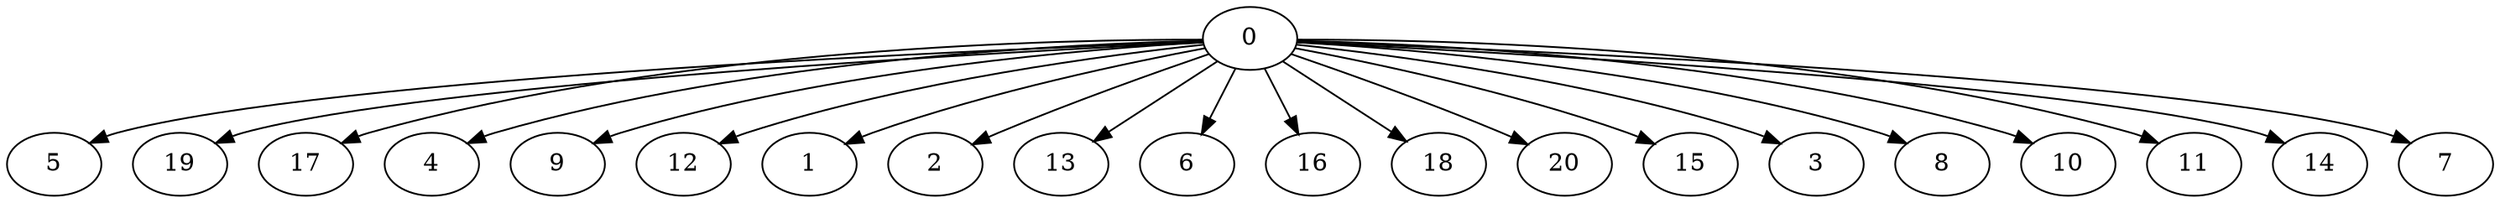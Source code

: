 digraph "Fork_Nodes_21_CCR_9.99_WeightType_Random" {
	graph ["Duplicate states"=0,
		GraphType=Fork,
		"Max states in OPEN"=0,
		Modes="120000ms; topo-ordered tasks, ; Pruning: task equivalence, fixed order ready list, ; F-value: ; Optimisation: best schedule length (\
SL) optimisation on equal, ",
		NumberOfTasks=21,
		"Pruned using list schedule length"=5542,
		"States removed from OPEN"=0,
		TargetSystem="Homogeneous-4",
		"Time to schedule (ms)"=358,
		"Total idle time"=137,
		"Total schedule length"=64,
		"Total sequential time"=117,
		"Total states created"=18662
	];
	0	["Finish time"=3,
		Processor=0,
		"Start time"=0,
		Weight=3];
	5	["Finish time"=64,
		Processor=1,
		"Start time"=54,
		Weight=10];
	0 -> 5	[Weight=51];
	19	["Finish time"=47,
		Processor=1,
		"Start time"=37,
		Weight=10];
	0 -> 19	[Weight=34];
	17	["Finish time"=20,
		Processor=0,
		"Start time"=11,
		Weight=9];
	0 -> 17	[Weight=68];
	4	["Finish time"=11,
		Processor=0,
		"Start time"=3,
		Weight=8];
	0 -> 4	[Weight=59];
	9	["Finish time"=40,
		Processor=0,
		"Start time"=32,
		Weight=8];
	0 -> 9	[Weight=76];
	12	["Finish time"=59,
		Processor=0,
		"Start time"=51,
		Weight=8];
	0 -> 12	[Weight=85];
	1	["Finish time"=61,
		Processor=2,
		"Start time"=54,
		Weight=7];
	0 -> 1	[Weight=51];
	2	["Finish time"=52,
		Processor=3,
		"Start time"=45,
		Weight=7];
	0 -> 2	[Weight=42];
	13	["Finish time"=46,
		Processor=0,
		"Start time"=40,
		Weight=6];
	0 -> 13	[Weight=76];
	6	["Finish time"=59,
		Processor=3,
		"Start time"=54,
		Weight=5];
	0 -> 6	[Weight=51];
	16	["Finish time"=51,
		Processor=0,
		"Start time"=46,
		Weight=5];
	0 -> 16	[Weight=76];
	18	["Finish time"=64,
		Processor=3,
		"Start time"=59,
		Weight=5];
	0 -> 18	[Weight=51];
	20	["Finish time"=25,
		Processor=0,
		"Start time"=20,
		Weight=5];
	0 -> 20	[Weight=68];
	15	["Finish time"=29,
		Processor=0,
		"Start time"=25,
		Weight=4];
	0 -> 15	[Weight=68];
	3	["Finish time"=48,
		Processor=2,
		"Start time"=45,
		Weight=3];
	0 -> 3	[Weight=42];
	8	["Finish time"=64,
		Processor=2,
		"Start time"=61,
		Weight=3];
	0 -> 8	[Weight=51];
	10	["Finish time"=62,
		Processor=0,
		"Start time"=59,
		Weight=3];
	0 -> 10	[Weight=85];
	11	["Finish time"=31,
		Processor=3,
		"Start time"=28,
		Weight=3];
	0 -> 11	[Weight=25];
	14	["Finish time"=32,
		Processor=0,
		"Start time"=29,
		Weight=3];
	0 -> 14	[Weight=68];
	7	["Finish time"=54,
		Processor=3,
		"Start time"=52,
		Weight=2];
	0 -> 7	[Weight=42];
}
